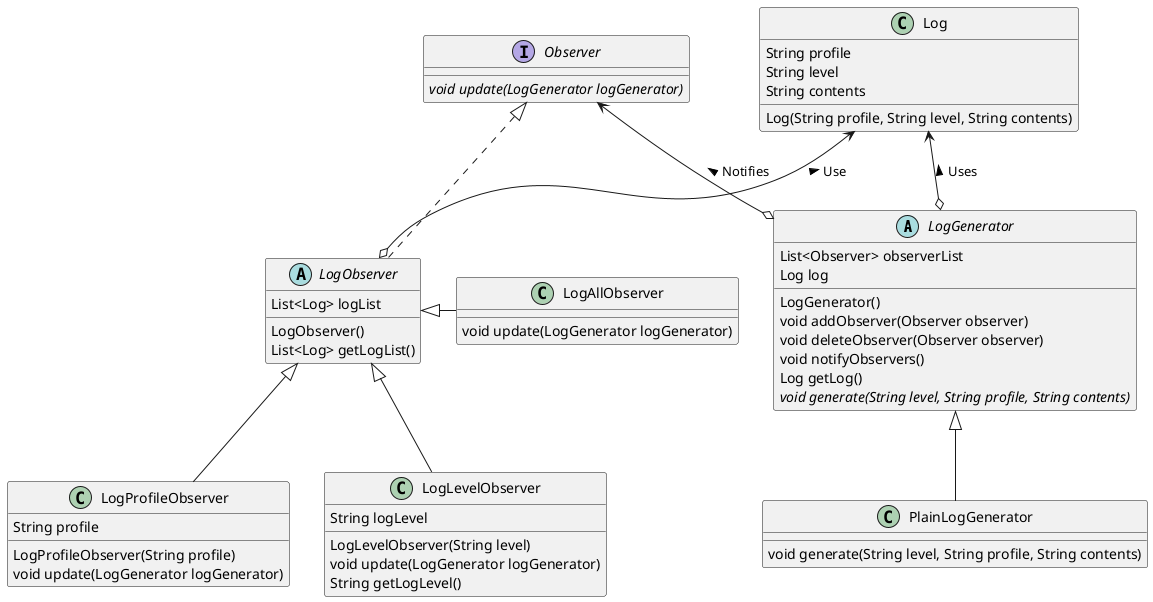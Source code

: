 @startuml

abstract class LogGenerator {
	List<Observer> observerList
	Log log
	LogGenerator()
	void addObserver(Observer observer)
	void deleteObserver(Observer observer)
	void notifyObservers()
	Log getLog()
	{abstract} void generate(String level, String profile, String contents)
}

class PlainLogGenerator {
	void generate(String level, String profile, String contents)
}

interface Observer{
	{abstract} void update(LogGenerator logGenerator)
}

abstract class LogObserver {
	List<Log> logList

	LogObserver()
	List<Log> getLogList()
}

class LogLevelObserver {
	String logLevel

	LogLevelObserver(String level)
	void update(LogGenerator logGenerator)
	String getLogLevel()
}

class LogProfileObserver {
	String profile

	LogProfileObserver(String profile)
	void update(LogGenerator logGenerator)
}

class LogAllObserver {
	void update(LogGenerator logGenerator)
}

class Log {
	String profile
	String level
	String contents

	Log(String profile, String level, String contents)
}

LogGenerator <|-- PlainLogGenerator

Observer <|.. LogObserver
LogObserver <|-- LogLevelObserver
LogObserver <|-- LogProfileObserver
LogObserver <|-right- LogAllObserver

Observer <-right-o LogGenerator : < Notifies

Log <-down-o LogGenerator : < Uses
Log <-down-o LogObserver : < Use

@enduml